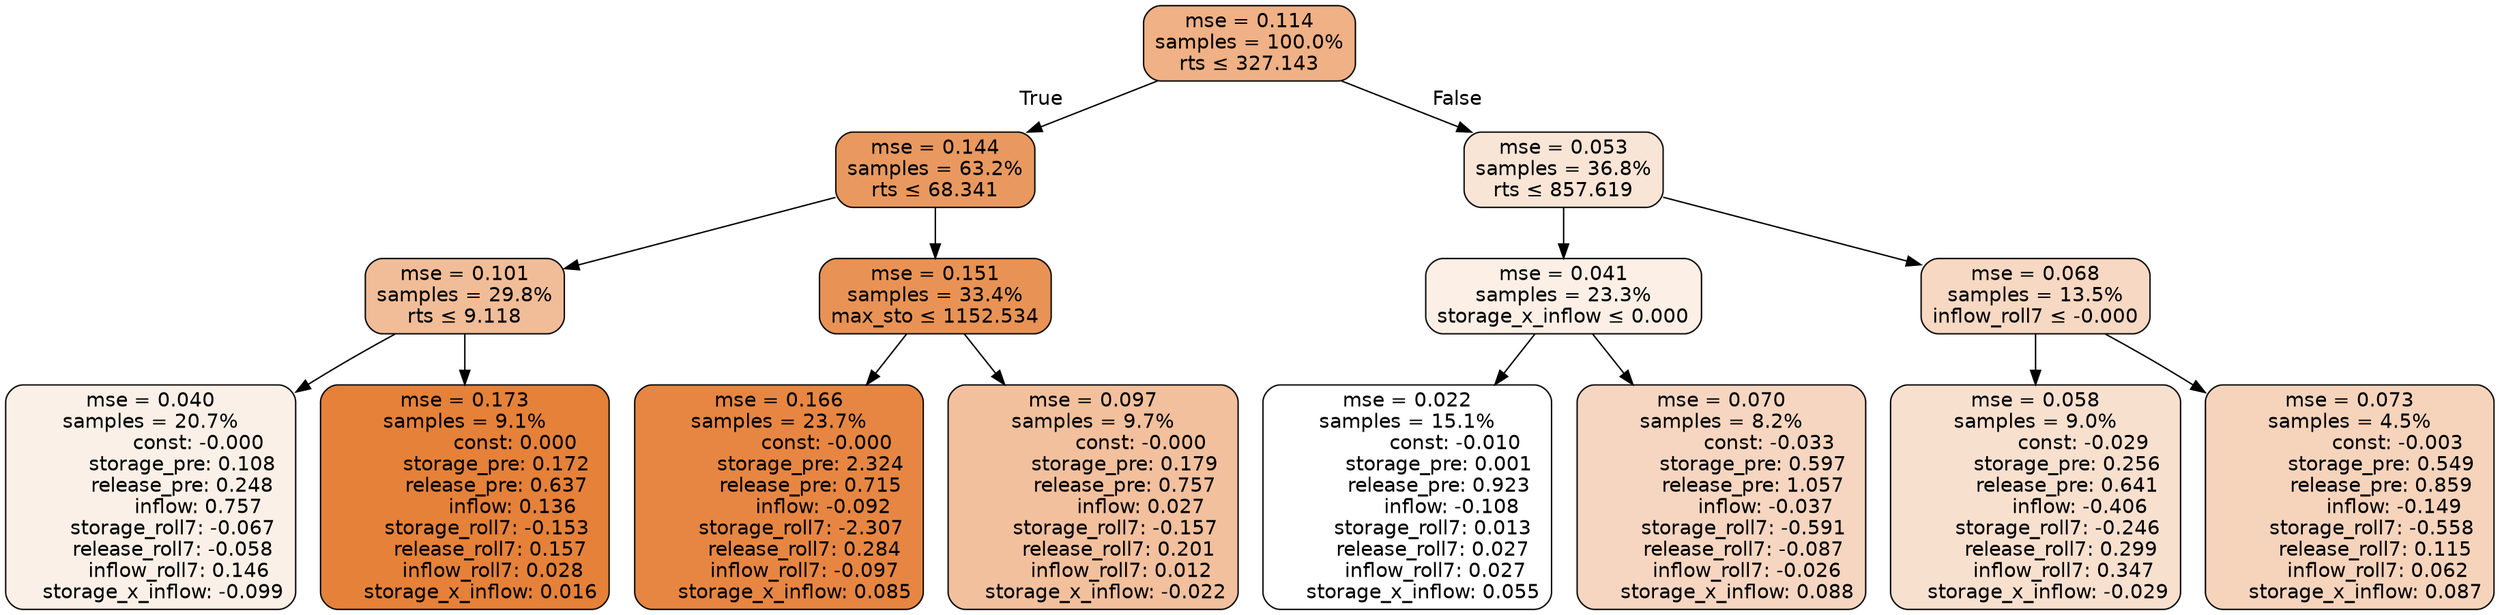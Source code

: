 digraph tree {
bgcolor="transparent"
node [shape=rectangle, style="filled, rounded", color="black", fontname=helvetica] ;
edge [fontname=helvetica] ;
	"0" [label="mse = 0.114
samples = 100.0%
rts &le; 327.143", fillcolor="#efb185"]
	"1" [label="mse = 0.144
samples = 63.2%
rts &le; 68.341", fillcolor="#e9995f"]
	"2" [label="mse = 0.101
samples = 29.8%
rts &le; 9.118", fillcolor="#f1bd98"]
	"3" [label="mse = 0.040
samples = 20.7%
               const: -0.000
          storage_pre: 0.108
          release_pre: 0.248
               inflow: 0.757
       storage_roll7: -0.067
       release_roll7: -0.058
         inflow_roll7: 0.146
    storage_x_inflow: -0.099", fillcolor="#fbf0e7"]
	"4" [label="mse = 0.173
samples = 9.1%
                const: 0.000
          storage_pre: 0.172
          release_pre: 0.637
               inflow: 0.136
       storage_roll7: -0.153
        release_roll7: 0.157
         inflow_roll7: 0.028
     storage_x_inflow: 0.016", fillcolor="#e58139"]
	"5" [label="mse = 0.151
samples = 33.4%
max_sto &le; 1152.534", fillcolor="#e89355"]
	"6" [label="mse = 0.166
samples = 23.7%
               const: -0.000
          storage_pre: 2.324
          release_pre: 0.715
              inflow: -0.092
       storage_roll7: -2.307
        release_roll7: 0.284
        inflow_roll7: -0.097
     storage_x_inflow: 0.085", fillcolor="#e68642"]
	"7" [label="mse = 0.097
samples = 9.7%
               const: -0.000
          storage_pre: 0.179
          release_pre: 0.757
               inflow: 0.027
       storage_roll7: -0.157
        release_roll7: 0.201
         inflow_roll7: 0.012
    storage_x_inflow: -0.022", fillcolor="#f2c09d"]
	"8" [label="mse = 0.053
samples = 36.8%
rts &le; 857.619", fillcolor="#f9e5d6"]
	"9" [label="mse = 0.041
samples = 23.3%
storage_x_inflow &le; 0.000", fillcolor="#fbefe6"]
	"10" [label="mse = 0.022
samples = 15.1%
               const: -0.010
          storage_pre: 0.001
          release_pre: 0.923
              inflow: -0.108
        storage_roll7: 0.013
        release_roll7: 0.027
         inflow_roll7: 0.027
     storage_x_inflow: 0.055", fillcolor="#ffffff"]
	"11" [label="mse = 0.070
samples = 8.2%
               const: -0.033
          storage_pre: 0.597
          release_pre: 1.057
              inflow: -0.037
       storage_roll7: -0.591
       release_roll7: -0.087
        inflow_roll7: -0.026
     storage_x_inflow: 0.088", fillcolor="#f6d6c0"]
	"12" [label="mse = 0.068
samples = 13.5%
inflow_roll7 &le; -0.000", fillcolor="#f7d8c2"]
	"13" [label="mse = 0.058
samples = 9.0%
               const: -0.029
          storage_pre: 0.256
          release_pre: 0.641
              inflow: -0.406
       storage_roll7: -0.246
        release_roll7: 0.299
         inflow_roll7: 0.347
    storage_x_inflow: -0.029", fillcolor="#f8e0cf"]
	"14" [label="mse = 0.073
samples = 4.5%
               const: -0.003
          storage_pre: 0.549
          release_pre: 0.859
              inflow: -0.149
       storage_roll7: -0.558
        release_roll7: 0.115
         inflow_roll7: 0.062
     storage_x_inflow: 0.087", fillcolor="#f6d4bc"]

	"0" -> "1" [labeldistance=2.5, labelangle=45, headlabel="True"]
	"1" -> "2"
	"2" -> "3"
	"2" -> "4"
	"1" -> "5"
	"5" -> "6"
	"5" -> "7"
	"0" -> "8" [labeldistance=2.5, labelangle=-45, headlabel="False"]
	"8" -> "9"
	"9" -> "10"
	"9" -> "11"
	"8" -> "12"
	"12" -> "13"
	"12" -> "14"
}